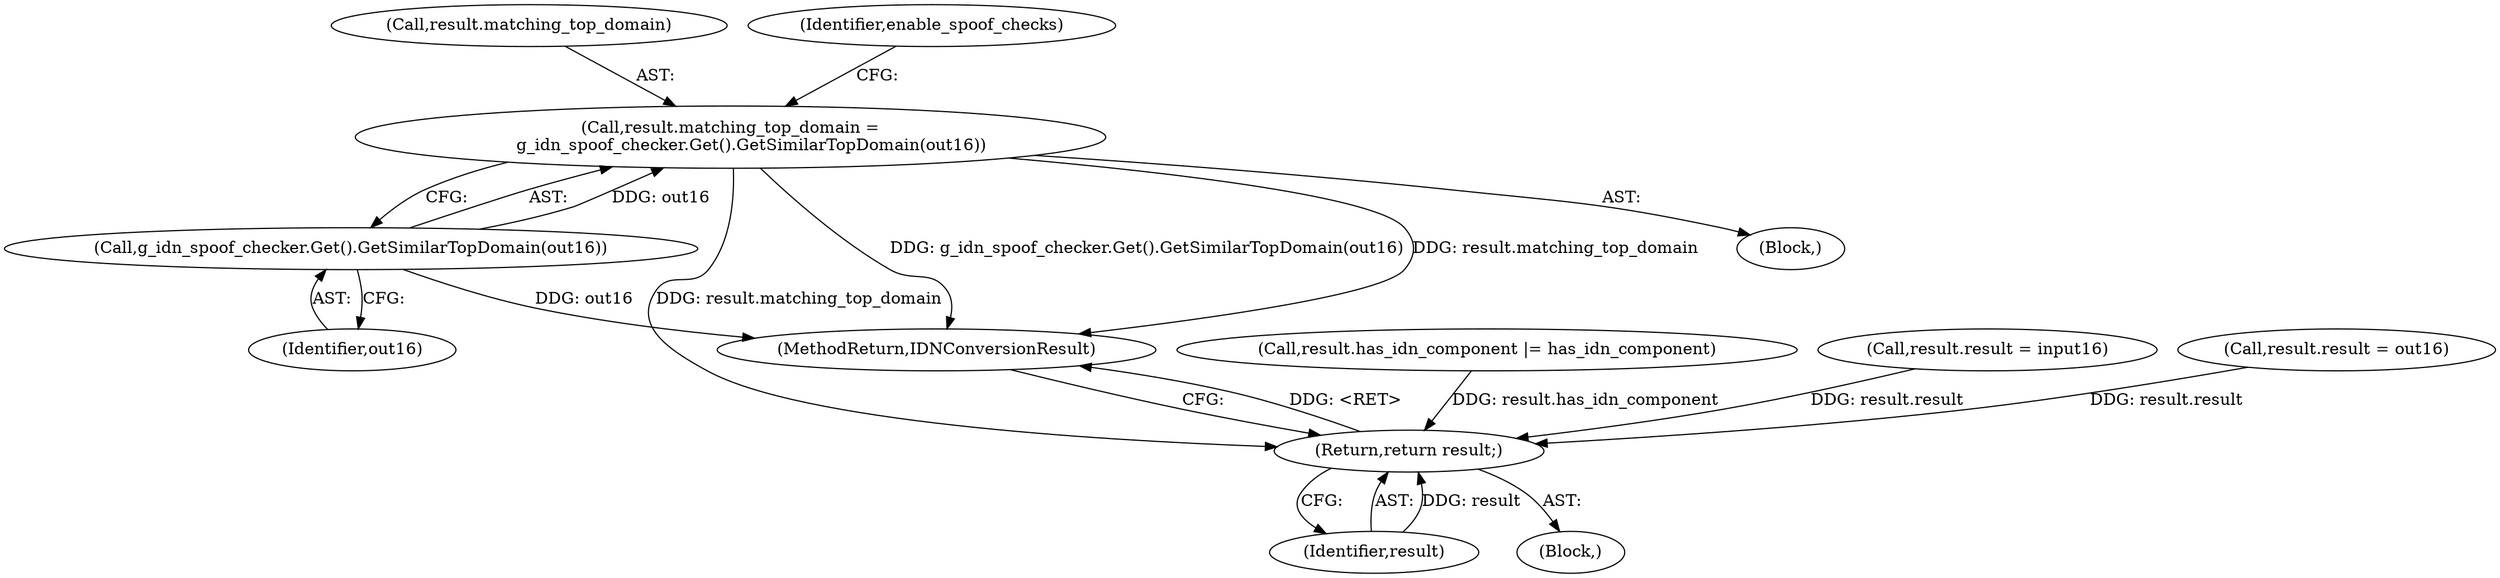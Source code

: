 digraph "0_Chrome_cc0bbcbe7c986094da8e58c37a21fdd179b686b0_2@API" {
"1000233" [label="(Call,result.matching_top_domain =\n        g_idn_spoof_checker.Get().GetSimilarTopDomain(out16))"];
"1000237" [label="(Call,g_idn_spoof_checker.Get().GetSimilarTopDomain(out16))"];
"1000253" [label="(Return,return result;)"];
"1000233" [label="(Call,result.matching_top_domain =\n        g_idn_spoof_checker.Get().GetSimilarTopDomain(out16))"];
"1000234" [label="(Call,result.matching_top_domain)"];
"1000254" [label="(Identifier,result)"];
"1000232" [label="(Block,)"];
"1000196" [label="(Call,result.has_idn_component |= has_idn_component)"];
"1000237" [label="(Call,g_idn_spoof_checker.Get().GetSimilarTopDomain(out16))"];
"1000253" [label="(Return,return result;)"];
"1000241" [label="(Identifier,enable_spoof_checks)"];
"1000248" [label="(Call,result.result = input16)"];
"1000105" [label="(Block,)"];
"1000223" [label="(Call,result.result = out16)"];
"1000238" [label="(Identifier,out16)"];
"1000255" [label="(MethodReturn,IDNConversionResult)"];
"1000233" -> "1000232"  [label="AST: "];
"1000233" -> "1000237"  [label="CFG: "];
"1000234" -> "1000233"  [label="AST: "];
"1000237" -> "1000233"  [label="AST: "];
"1000241" -> "1000233"  [label="CFG: "];
"1000233" -> "1000255"  [label="DDG: g_idn_spoof_checker.Get().GetSimilarTopDomain(out16)"];
"1000233" -> "1000255"  [label="DDG: result.matching_top_domain"];
"1000237" -> "1000233"  [label="DDG: out16"];
"1000233" -> "1000253"  [label="DDG: result.matching_top_domain"];
"1000237" -> "1000238"  [label="CFG: "];
"1000238" -> "1000237"  [label="AST: "];
"1000237" -> "1000255"  [label="DDG: out16"];
"1000253" -> "1000105"  [label="AST: "];
"1000253" -> "1000254"  [label="CFG: "];
"1000254" -> "1000253"  [label="AST: "];
"1000255" -> "1000253"  [label="CFG: "];
"1000253" -> "1000255"  [label="DDG: <RET>"];
"1000254" -> "1000253"  [label="DDG: result"];
"1000196" -> "1000253"  [label="DDG: result.has_idn_component"];
"1000248" -> "1000253"  [label="DDG: result.result"];
"1000223" -> "1000253"  [label="DDG: result.result"];
}
